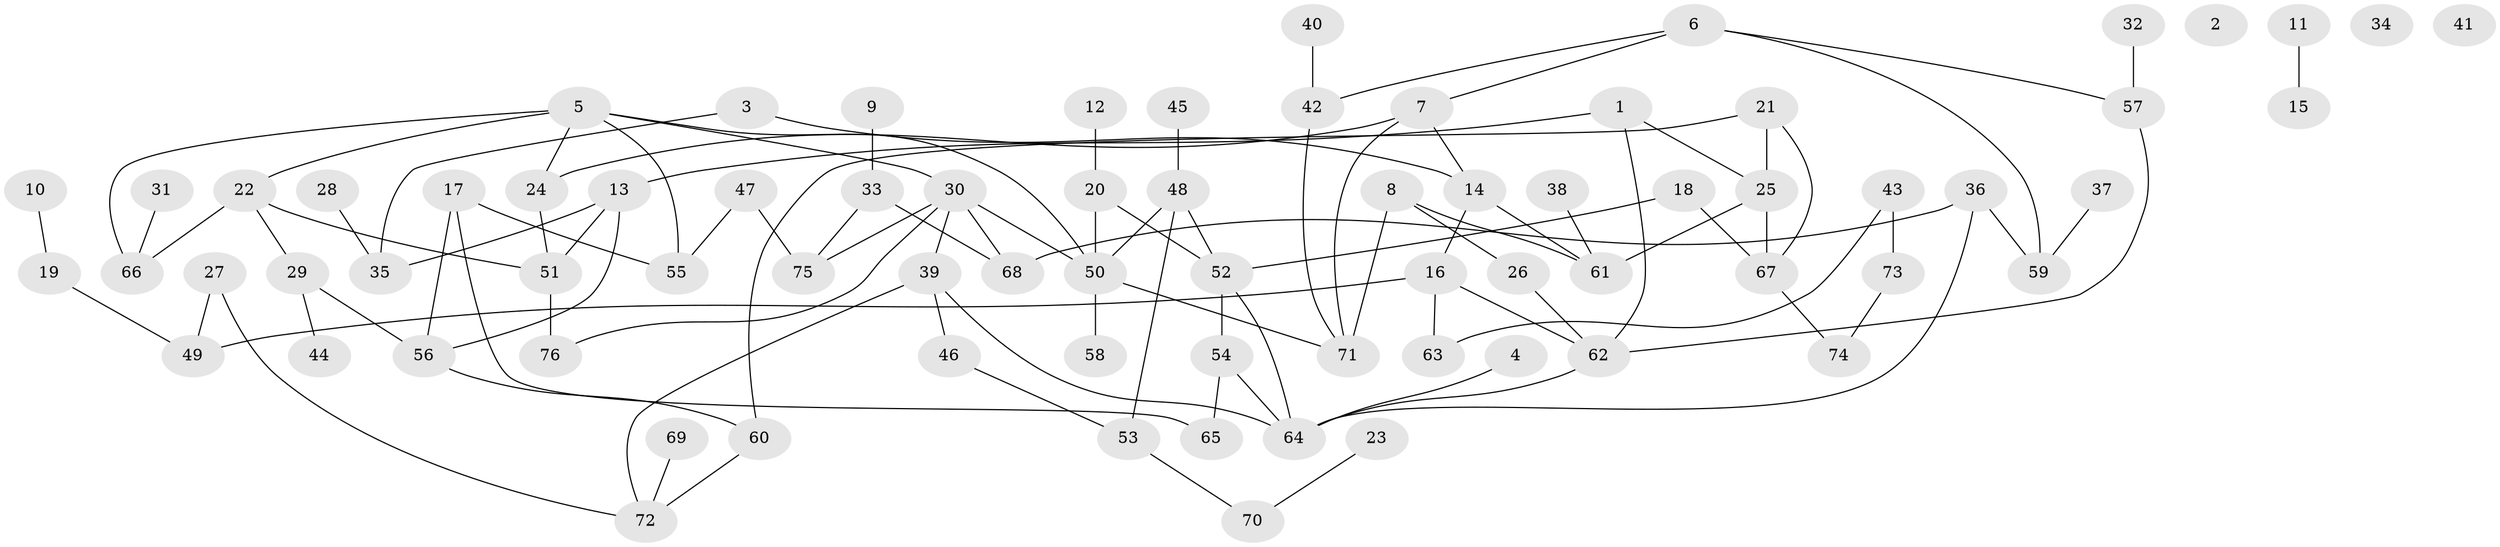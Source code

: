// Generated by graph-tools (version 1.1) at 2025/49/03/09/25 03:49:15]
// undirected, 76 vertices, 101 edges
graph export_dot {
graph [start="1"]
  node [color=gray90,style=filled];
  1;
  2;
  3;
  4;
  5;
  6;
  7;
  8;
  9;
  10;
  11;
  12;
  13;
  14;
  15;
  16;
  17;
  18;
  19;
  20;
  21;
  22;
  23;
  24;
  25;
  26;
  27;
  28;
  29;
  30;
  31;
  32;
  33;
  34;
  35;
  36;
  37;
  38;
  39;
  40;
  41;
  42;
  43;
  44;
  45;
  46;
  47;
  48;
  49;
  50;
  51;
  52;
  53;
  54;
  55;
  56;
  57;
  58;
  59;
  60;
  61;
  62;
  63;
  64;
  65;
  66;
  67;
  68;
  69;
  70;
  71;
  72;
  73;
  74;
  75;
  76;
  1 -- 13;
  1 -- 25;
  1 -- 62;
  3 -- 14;
  3 -- 35;
  4 -- 64;
  5 -- 22;
  5 -- 24;
  5 -- 30;
  5 -- 50;
  5 -- 55;
  5 -- 66;
  6 -- 7;
  6 -- 42;
  6 -- 57;
  6 -- 59;
  7 -- 14;
  7 -- 24;
  7 -- 71;
  8 -- 26;
  8 -- 61;
  8 -- 71;
  9 -- 33;
  10 -- 19;
  11 -- 15;
  12 -- 20;
  13 -- 35;
  13 -- 51;
  13 -- 56;
  14 -- 16;
  14 -- 61;
  16 -- 49;
  16 -- 62;
  16 -- 63;
  17 -- 55;
  17 -- 56;
  17 -- 65;
  18 -- 52;
  18 -- 67;
  19 -- 49;
  20 -- 50;
  20 -- 52;
  21 -- 25;
  21 -- 60;
  21 -- 67;
  22 -- 29;
  22 -- 51;
  22 -- 66;
  23 -- 70;
  24 -- 51;
  25 -- 61;
  25 -- 67;
  26 -- 62;
  27 -- 49;
  27 -- 72;
  28 -- 35;
  29 -- 44;
  29 -- 56;
  30 -- 39;
  30 -- 50;
  30 -- 68;
  30 -- 75;
  30 -- 76;
  31 -- 66;
  32 -- 57;
  33 -- 68;
  33 -- 75;
  36 -- 59;
  36 -- 64;
  36 -- 68;
  37 -- 59;
  38 -- 61;
  39 -- 46;
  39 -- 64;
  39 -- 72;
  40 -- 42;
  42 -- 71;
  43 -- 63;
  43 -- 73;
  45 -- 48;
  46 -- 53;
  47 -- 55;
  47 -- 75;
  48 -- 50;
  48 -- 52;
  48 -- 53;
  50 -- 58;
  50 -- 71;
  51 -- 76;
  52 -- 54;
  52 -- 64;
  53 -- 70;
  54 -- 64;
  54 -- 65;
  56 -- 60;
  57 -- 62;
  60 -- 72;
  62 -- 64;
  67 -- 74;
  69 -- 72;
  73 -- 74;
}

